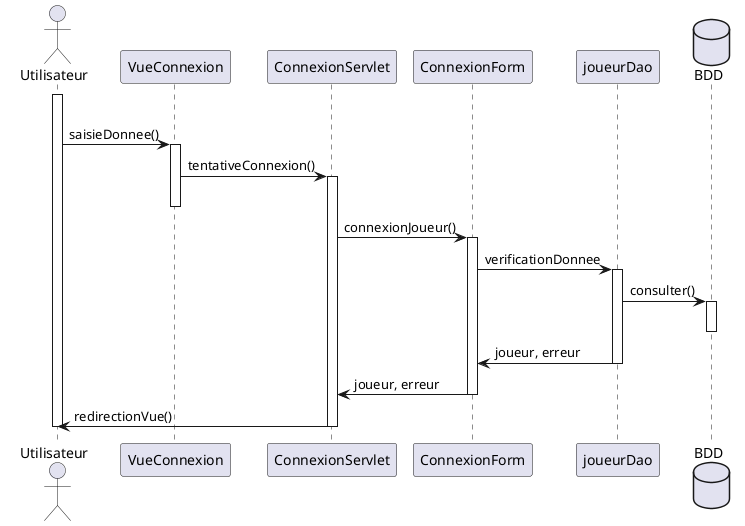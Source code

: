 @startuml
actor Utilisateur

 activate Utilisateur
            loop tant que utilisateur non correct
            Utilisateur -> VueConnexion :saisieDonnee()
            activate VueConnexion
            VueConnexion -> ConnexionServlet :tentativeConnexion()
            activate ConnexionServlet
            deactivate VueConnexion   
            ConnexionServlet -> ConnexionForm : connexionJoueur()
            activate ConnexionForm
            ConnexionForm -> joueurDao : verificationDonnee
            activate joueurDao
            database BDD
            joueurDao -> BDD : consulter()
            activate BDD
            deactivate BDD
            joueurDao -> ConnexionForm : joueur, erreur
            deactivate joueurDao
            ConnexionForm -> ConnexionServlet : joueur, erreur
            deactivate ConnexionForm
            ConnexionServlet -> Utilisateur : redirectionVue()
            deactivate ConnexionServlet
  deactivate Utilisateur
@enduml
